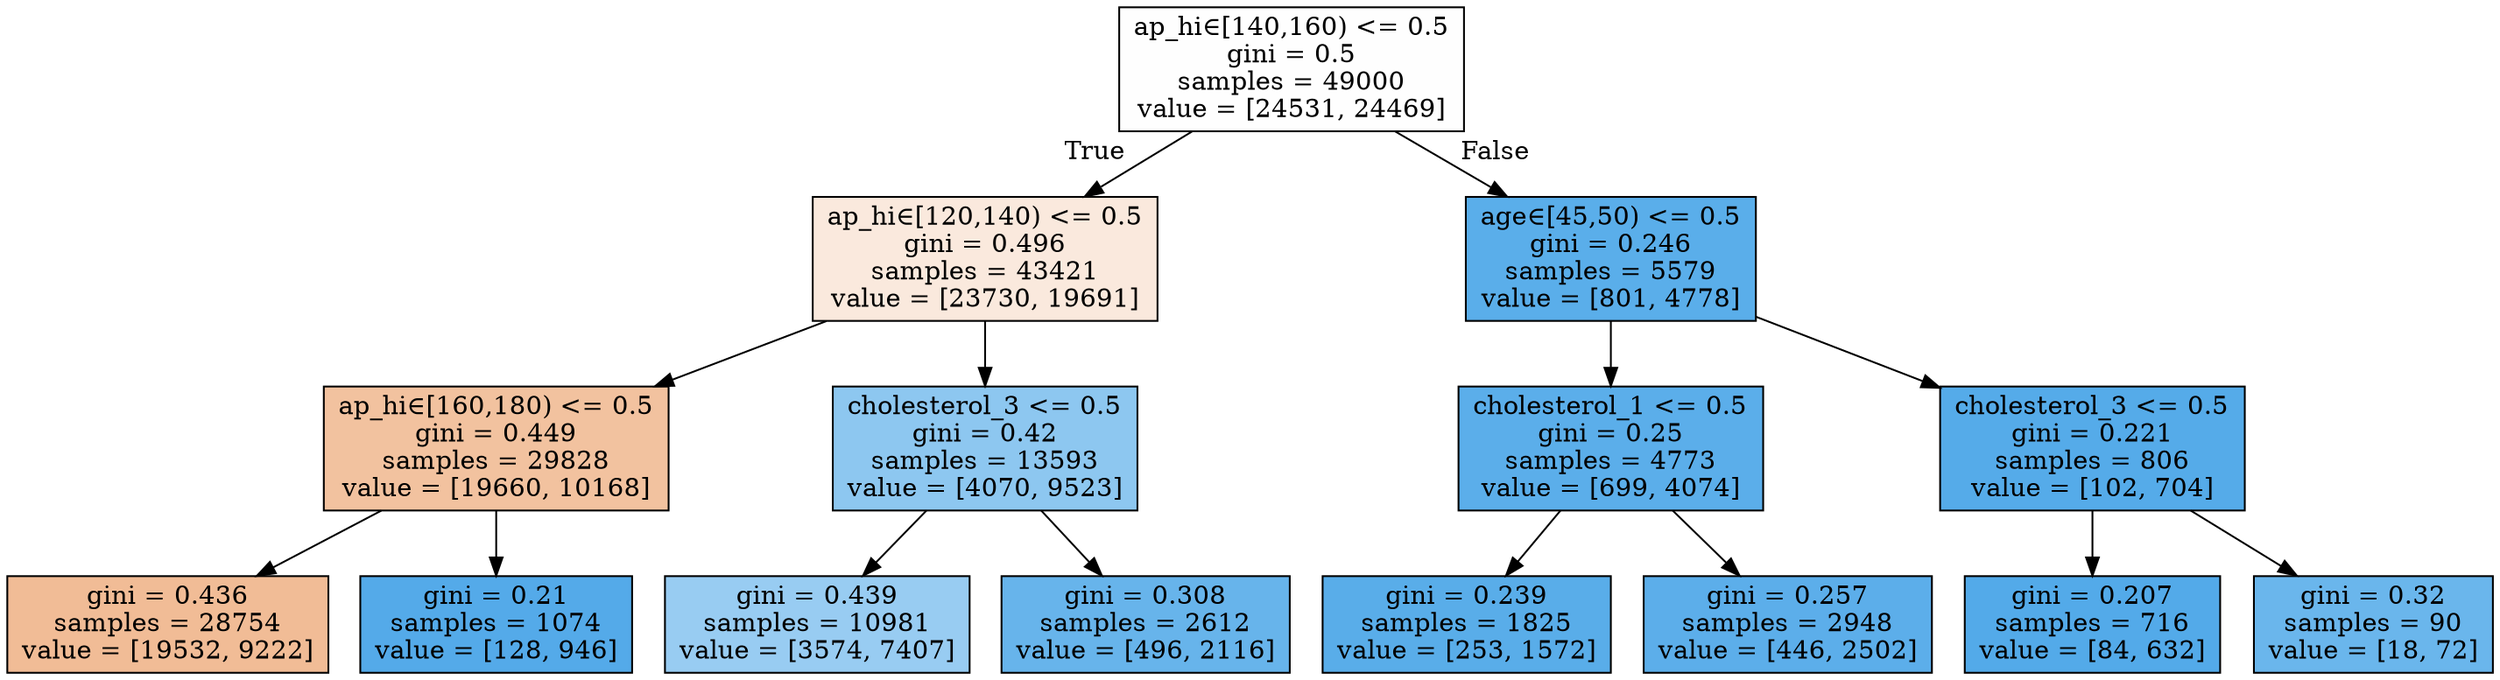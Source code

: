 digraph Tree {
node [shape=box, style="filled", color="black"] ;
0 [label="ap_hi∈[140,160) <= 0.5\ngini = 0.5\nsamples = 49000\nvalue = [24531, 24469]", fillcolor="#e5813901"] ;
1 [label="ap_hi∈[120,140) <= 0.5\ngini = 0.496\nsamples = 43421\nvalue = [23730, 19691]", fillcolor="#e581392b"] ;
0 -> 1 [labeldistance=2.5, labelangle=45, headlabel="True"] ;
2 [label="ap_hi∈[160,180) <= 0.5\ngini = 0.449\nsamples = 29828\nvalue = [19660, 10168]", fillcolor="#e581397b"] ;
1 -> 2 ;
3 [label="gini = 0.436\nsamples = 28754\nvalue = [19532, 9222]", fillcolor="#e5813987"] ;
2 -> 3 ;
4 [label="gini = 0.21\nsamples = 1074\nvalue = [128, 946]", fillcolor="#399de5dc"] ;
2 -> 4 ;
5 [label="cholesterol_3 <= 0.5\ngini = 0.42\nsamples = 13593\nvalue = [4070, 9523]", fillcolor="#399de592"] ;
1 -> 5 ;
6 [label="gini = 0.439\nsamples = 10981\nvalue = [3574, 7407]", fillcolor="#399de584"] ;
5 -> 6 ;
7 [label="gini = 0.308\nsamples = 2612\nvalue = [496, 2116]", fillcolor="#399de5c3"] ;
5 -> 7 ;
8 [label="age∈[45,50) <= 0.5\ngini = 0.246\nsamples = 5579\nvalue = [801, 4778]", fillcolor="#399de5d4"] ;
0 -> 8 [labeldistance=2.5, labelangle=-45, headlabel="False"] ;
9 [label="cholesterol_1 <= 0.5\ngini = 0.25\nsamples = 4773\nvalue = [699, 4074]", fillcolor="#399de5d3"] ;
8 -> 9 ;
10 [label="gini = 0.239\nsamples = 1825\nvalue = [253, 1572]", fillcolor="#399de5d6"] ;
9 -> 10 ;
11 [label="gini = 0.257\nsamples = 2948\nvalue = [446, 2502]", fillcolor="#399de5d2"] ;
9 -> 11 ;
12 [label="cholesterol_3 <= 0.5\ngini = 0.221\nsamples = 806\nvalue = [102, 704]", fillcolor="#399de5da"] ;
8 -> 12 ;
13 [label="gini = 0.207\nsamples = 716\nvalue = [84, 632]", fillcolor="#399de5dd"] ;
12 -> 13 ;
14 [label="gini = 0.32\nsamples = 90\nvalue = [18, 72]", fillcolor="#399de5bf"] ;
12 -> 14 ;
}